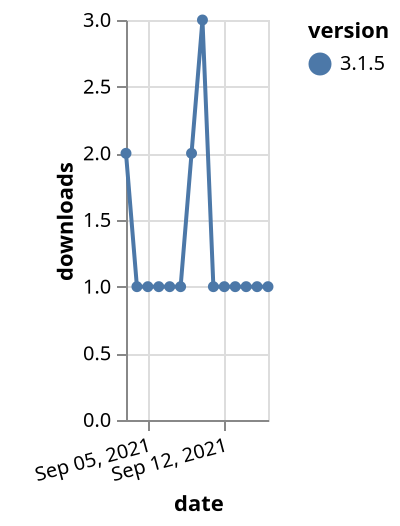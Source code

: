 {"$schema": "https://vega.github.io/schema/vega-lite/v5.json", "description": "A simple bar chart with embedded data.", "data": {"values": [{"date": "2021-09-03", "total": 120, "delta": 2, "version": "3.1.5"}, {"date": "2021-09-04", "total": 121, "delta": 1, "version": "3.1.5"}, {"date": "2021-09-05", "total": 122, "delta": 1, "version": "3.1.5"}, {"date": "2021-09-06", "total": 123, "delta": 1, "version": "3.1.5"}, {"date": "2021-09-07", "total": 124, "delta": 1, "version": "3.1.5"}, {"date": "2021-09-08", "total": 125, "delta": 1, "version": "3.1.5"}, {"date": "2021-09-09", "total": 127, "delta": 2, "version": "3.1.5"}, {"date": "2021-09-10", "total": 130, "delta": 3, "version": "3.1.5"}, {"date": "2021-09-11", "total": 131, "delta": 1, "version": "3.1.5"}, {"date": "2021-09-12", "total": 132, "delta": 1, "version": "3.1.5"}, {"date": "2021-09-13", "total": 133, "delta": 1, "version": "3.1.5"}, {"date": "2021-09-14", "total": 134, "delta": 1, "version": "3.1.5"}, {"date": "2021-09-15", "total": 135, "delta": 1, "version": "3.1.5"}, {"date": "2021-09-16", "total": 136, "delta": 1, "version": "3.1.5"}]}, "width": "container", "mark": {"type": "line", "point": {"filled": true}}, "encoding": {"x": {"field": "date", "type": "temporal", "timeUnit": "yearmonthdate", "title": "date", "axis": {"labelAngle": -15}}, "y": {"field": "delta", "type": "quantitative", "title": "downloads"}, "color": {"field": "version", "type": "nominal"}, "tooltip": {"field": "delta"}}}